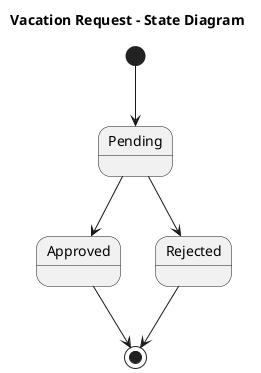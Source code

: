 @startuml
title Vacation Request – State Diagram

[*] --> Pending

Pending --> Approved
Pending --> Rejected

Approved --> [*]
Rejected --> [*]

@enduml
